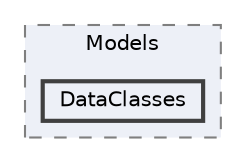 digraph "E:/Users/venel/Desktop/TravellerV2/traveller/Traveller-Server/Models/DataClasses"
{
 // LATEX_PDF_SIZE
  bgcolor="transparent";
  edge [fontname=Helvetica,fontsize=10,labelfontname=Helvetica,labelfontsize=10];
  node [fontname=Helvetica,fontsize=10,shape=box,height=0.2,width=0.4];
  compound=true
  subgraph clusterdir_9a72a53d185d6de234182ebe7213694d {
    graph [ bgcolor="#edf0f7", pencolor="grey50", label="Models", fontname=Helvetica,fontsize=10 style="filled,dashed", URL="dir_9a72a53d185d6de234182ebe7213694d.html",tooltip=""]
  dir_982f816bf159fbb6509074d5470c19ac [label="DataClasses", fillcolor="#edf0f7", color="grey25", style="filled,bold", URL="dir_982f816bf159fbb6509074d5470c19ac.html",tooltip=""];
  }
}
